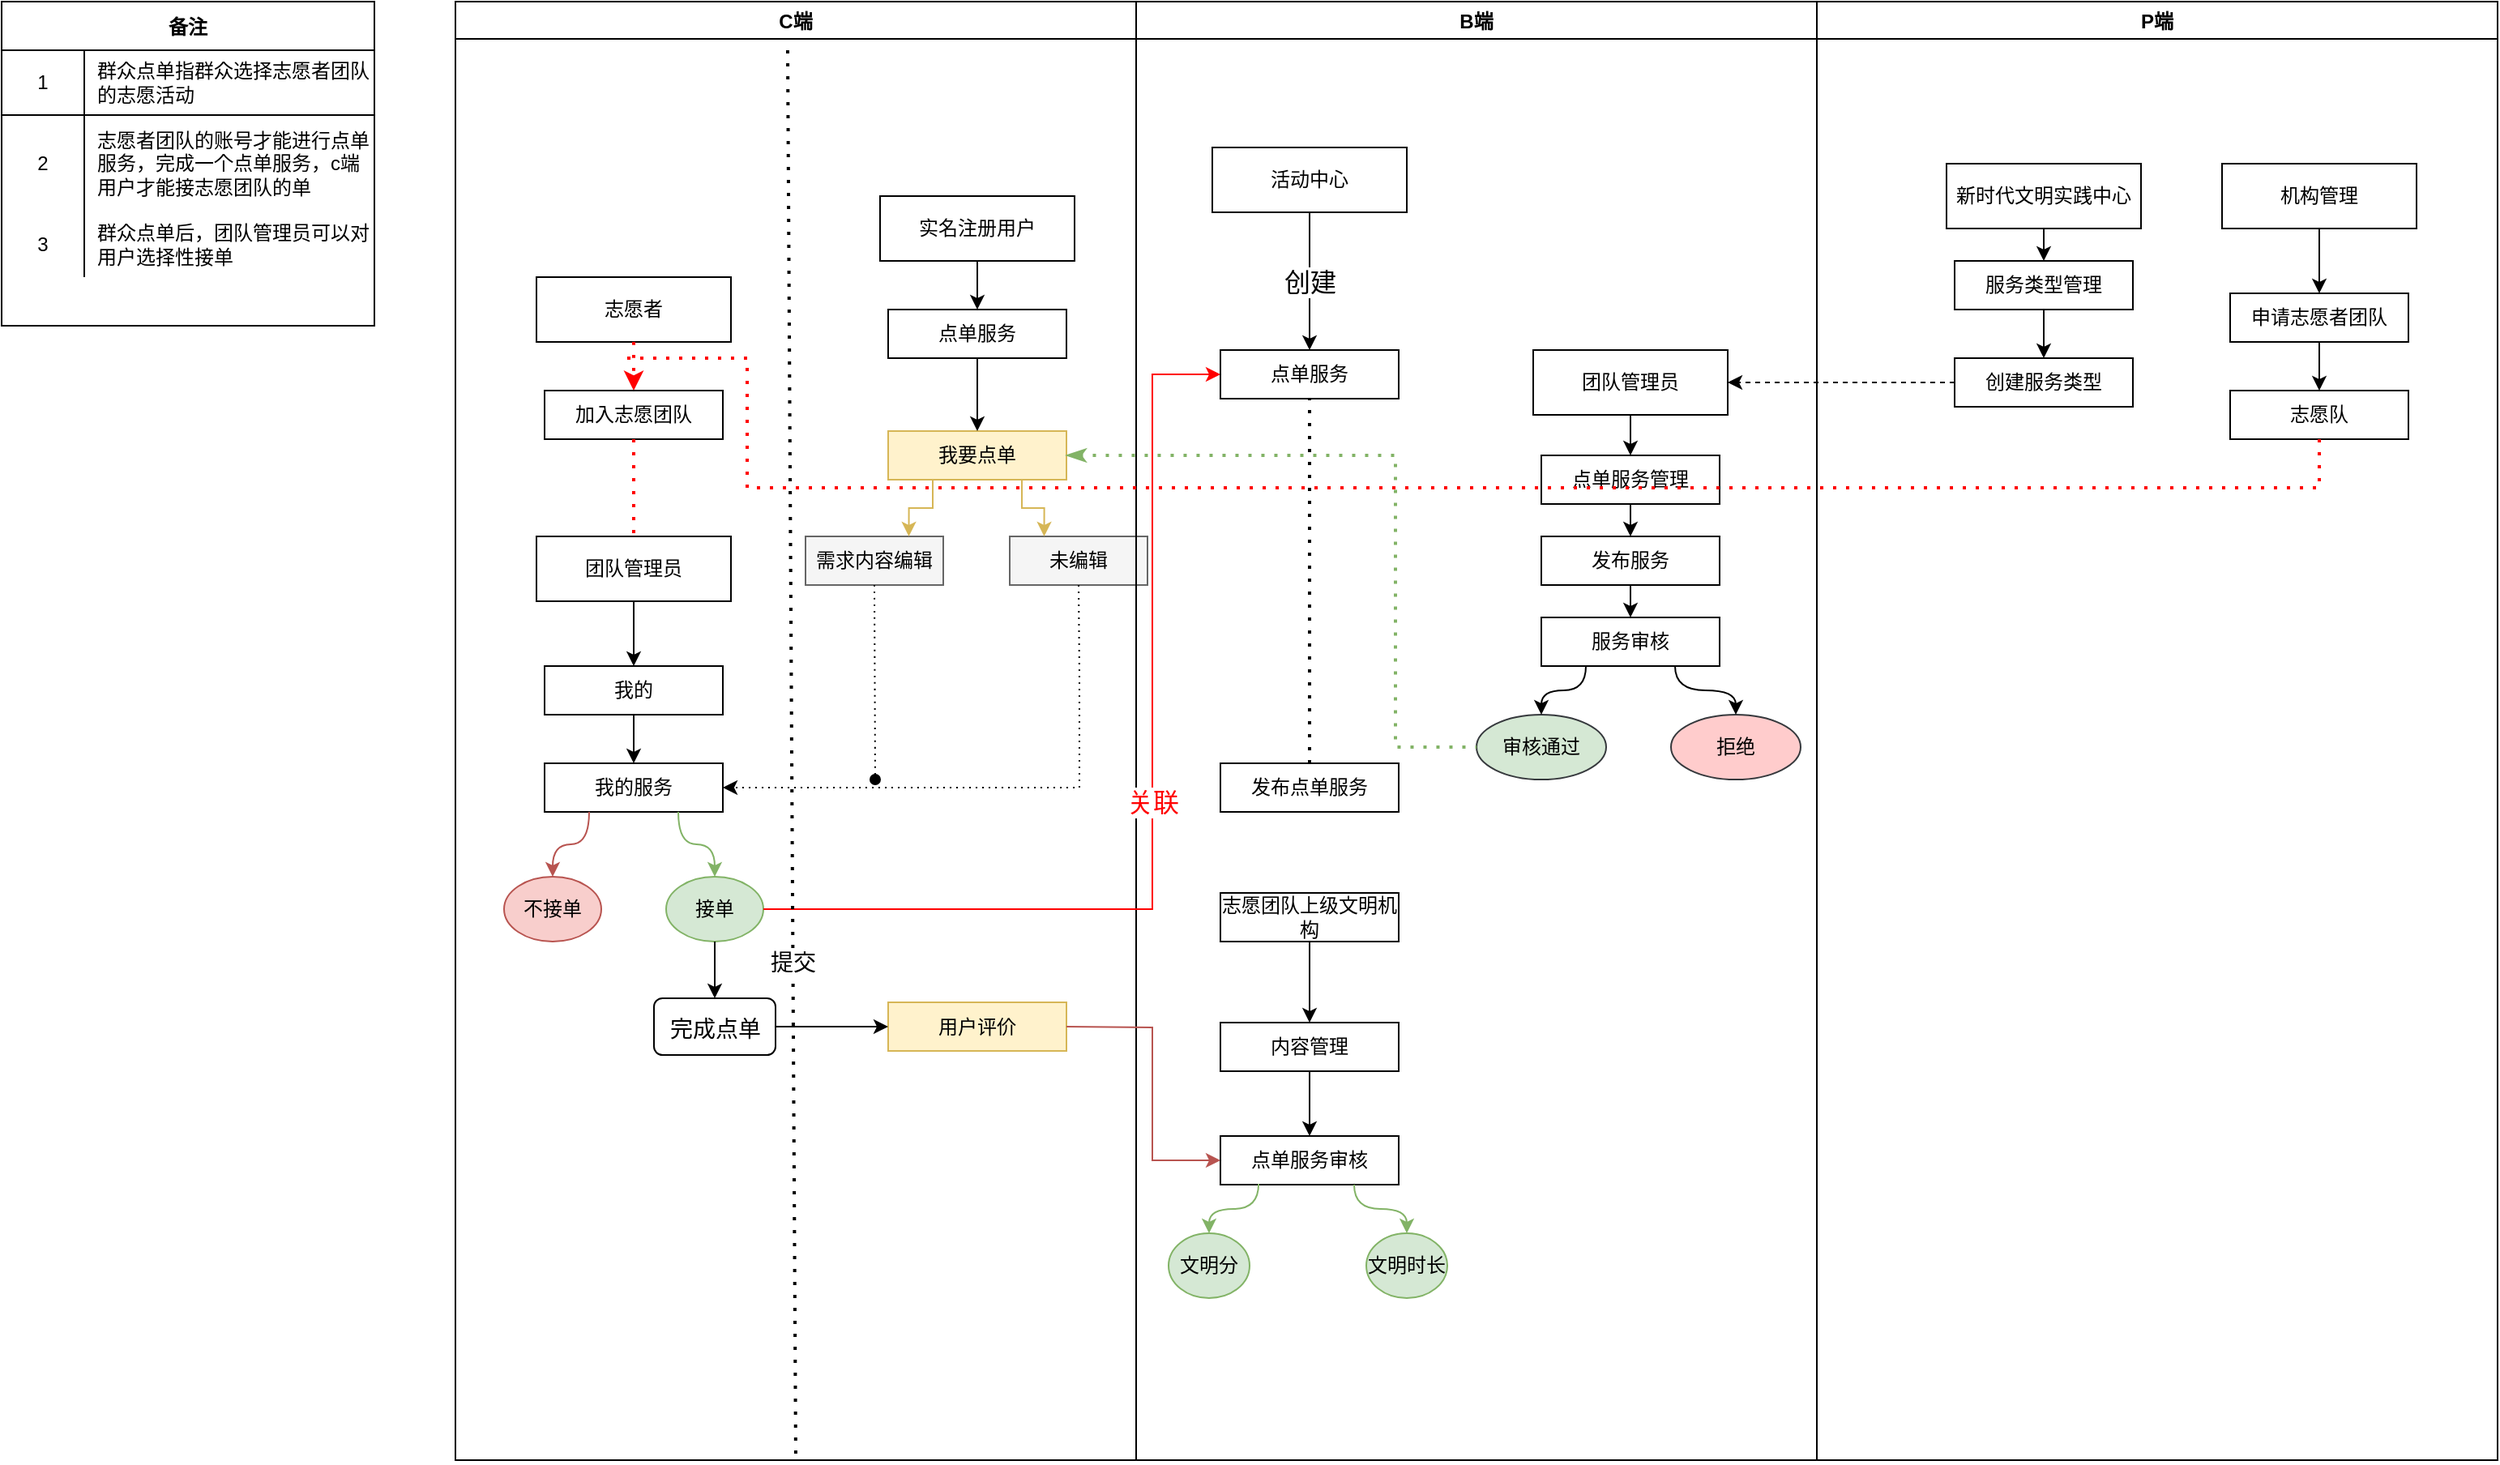 <mxfile version="15.7.3" type="github">
  <diagram id="AXBYRpy8WyjKm1C0F52a" name="第 1 页">
    <mxGraphModel dx="1185" dy="634" grid="1" gridSize="10" guides="1" tooltips="1" connect="1" arrows="1" fold="1" page="1" pageScale="1" pageWidth="827" pageHeight="1169" math="0" shadow="0">
      <root>
        <mxCell id="0" />
        <mxCell id="1" parent="0" />
        <mxCell id="PWN6N76G5UAPGbaR_pDu-1" value="备注" style="shape=table;startSize=30;container=1;collapsible=0;childLayout=tableLayout;fixedRows=1;rowLines=0;fontStyle=1;align=center;pointerEvents=1;fillColor=default;strokeColor=default;fontColor=default;" parent="1" vertex="1">
          <mxGeometry x="20" y="40" width="230" height="200" as="geometry" />
        </mxCell>
        <mxCell id="PWN6N76G5UAPGbaR_pDu-2" value="" style="shape=partialRectangle;html=1;whiteSpace=wrap;collapsible=0;dropTarget=0;pointerEvents=1;fillColor=none;top=0;left=0;bottom=1;right=0;points=[[0,0.5],[1,0.5]];portConstraint=eastwest;" parent="PWN6N76G5UAPGbaR_pDu-1" vertex="1">
          <mxGeometry y="30" width="230" height="40" as="geometry" />
        </mxCell>
        <mxCell id="PWN6N76G5UAPGbaR_pDu-3" value="1" style="shape=partialRectangle;html=1;whiteSpace=wrap;connectable=0;fillColor=none;top=0;left=0;bottom=0;right=0;overflow=hidden;pointerEvents=1;" parent="PWN6N76G5UAPGbaR_pDu-2" vertex="1">
          <mxGeometry width="51" height="40" as="geometry">
            <mxRectangle width="51" height="40" as="alternateBounds" />
          </mxGeometry>
        </mxCell>
        <mxCell id="PWN6N76G5UAPGbaR_pDu-4" value="&lt;span&gt;群众点单指群众选择志愿者团队的志愿活动&lt;/span&gt;" style="shape=partialRectangle;html=1;whiteSpace=wrap;connectable=0;fillColor=none;top=0;left=0;bottom=0;right=0;align=left;spacingLeft=6;overflow=hidden;pointerEvents=1;strokeColor=default;fontColor=default;" parent="PWN6N76G5UAPGbaR_pDu-2" vertex="1">
          <mxGeometry x="51" width="179" height="40" as="geometry">
            <mxRectangle width="179" height="40" as="alternateBounds" />
          </mxGeometry>
        </mxCell>
        <mxCell id="PWN6N76G5UAPGbaR_pDu-5" value="" style="shape=partialRectangle;html=1;whiteSpace=wrap;collapsible=0;dropTarget=0;pointerEvents=1;fillColor=none;top=0;left=0;bottom=0;right=0;points=[[0,0.5],[1,0.5]];portConstraint=eastwest;" parent="PWN6N76G5UAPGbaR_pDu-1" vertex="1">
          <mxGeometry y="70" width="230" height="60" as="geometry" />
        </mxCell>
        <mxCell id="PWN6N76G5UAPGbaR_pDu-6" value="2" style="shape=partialRectangle;html=1;whiteSpace=wrap;connectable=0;fillColor=none;top=0;left=0;bottom=0;right=0;overflow=hidden;pointerEvents=1;" parent="PWN6N76G5UAPGbaR_pDu-5" vertex="1">
          <mxGeometry width="51" height="60" as="geometry">
            <mxRectangle width="51" height="60" as="alternateBounds" />
          </mxGeometry>
        </mxCell>
        <mxCell id="PWN6N76G5UAPGbaR_pDu-7" value="&lt;span&gt;志愿者团队的账号才能进行点单服务，完成一个点单服务，c端用户才能接志愿团队的单&lt;/span&gt;" style="shape=partialRectangle;html=1;whiteSpace=wrap;connectable=0;fillColor=none;top=0;left=0;bottom=0;right=0;align=left;spacingLeft=6;overflow=hidden;pointerEvents=1;strokeColor=default;fontColor=default;" parent="PWN6N76G5UAPGbaR_pDu-5" vertex="1">
          <mxGeometry x="51" width="179" height="60" as="geometry">
            <mxRectangle width="179" height="60" as="alternateBounds" />
          </mxGeometry>
        </mxCell>
        <mxCell id="PWN6N76G5UAPGbaR_pDu-8" value="" style="shape=partialRectangle;html=1;whiteSpace=wrap;collapsible=0;dropTarget=0;pointerEvents=1;fillColor=none;top=0;left=0;bottom=0;right=0;points=[[0,0.5],[1,0.5]];portConstraint=eastwest;" parent="PWN6N76G5UAPGbaR_pDu-1" vertex="1">
          <mxGeometry y="130" width="230" height="40" as="geometry" />
        </mxCell>
        <mxCell id="PWN6N76G5UAPGbaR_pDu-9" value="3" style="shape=partialRectangle;html=1;whiteSpace=wrap;connectable=0;fillColor=none;top=0;left=0;bottom=0;right=0;overflow=hidden;pointerEvents=1;" parent="PWN6N76G5UAPGbaR_pDu-8" vertex="1">
          <mxGeometry width="51" height="40" as="geometry">
            <mxRectangle width="51" height="40" as="alternateBounds" />
          </mxGeometry>
        </mxCell>
        <mxCell id="PWN6N76G5UAPGbaR_pDu-10" value="群众点单后，团队管理员可以对用户选择性接单" style="shape=partialRectangle;html=1;whiteSpace=wrap;connectable=0;fillColor=none;top=0;left=0;bottom=0;right=0;align=left;spacingLeft=6;overflow=hidden;pointerEvents=1;strokeColor=default;fontColor=default;" parent="PWN6N76G5UAPGbaR_pDu-8" vertex="1">
          <mxGeometry x="51" width="179" height="40" as="geometry">
            <mxRectangle width="179" height="40" as="alternateBounds" />
          </mxGeometry>
        </mxCell>
        <mxCell id="PWN6N76G5UAPGbaR_pDu-15" value="C端" style="swimlane;fontColor=default;strokeColor=default;fillColor=default;" parent="1" vertex="1">
          <mxGeometry x="300" y="40" width="420" height="900" as="geometry" />
        </mxCell>
        <mxCell id="PWN6N76G5UAPGbaR_pDu-30" value="我要点单" style="rounded=0;whiteSpace=wrap;html=1;strokeColor=#d6b656;fillColor=#fff2cc;fontColor=default;" parent="PWN6N76G5UAPGbaR_pDu-15" vertex="1">
          <mxGeometry x="267" y="265" width="110" height="30" as="geometry" />
        </mxCell>
        <mxCell id="PWN6N76G5UAPGbaR_pDu-31" value="实名注册用户" style="rounded=0;whiteSpace=wrap;html=1;fontColor=default;strokeColor=default;fillColor=default;" parent="PWN6N76G5UAPGbaR_pDu-15" vertex="1">
          <mxGeometry x="262" y="120" width="120" height="40" as="geometry" />
        </mxCell>
        <mxCell id="PWN6N76G5UAPGbaR_pDu-47" value="点单服务" style="rounded=0;whiteSpace=wrap;html=1;fontColor=default;strokeColor=default;fillColor=default;" parent="PWN6N76G5UAPGbaR_pDu-15" vertex="1">
          <mxGeometry x="267" y="190" width="110" height="30" as="geometry" />
        </mxCell>
        <mxCell id="PWN6N76G5UAPGbaR_pDu-48" value="" style="endArrow=classic;html=1;rounded=0;labelBackgroundColor=default;fontColor=default;strokeColor=default;fillColor=default;curved=1;exitX=0.5;exitY=1;exitDx=0;exitDy=0;entryX=0.5;entryY=0;entryDx=0;entryDy=0;" parent="PWN6N76G5UAPGbaR_pDu-15" source="PWN6N76G5UAPGbaR_pDu-31" target="PWN6N76G5UAPGbaR_pDu-47" edge="1">
          <mxGeometry width="50" height="50" relative="1" as="geometry">
            <mxPoint x="552" y="340" as="sourcePoint" />
            <mxPoint x="602" y="290" as="targetPoint" />
          </mxGeometry>
        </mxCell>
        <mxCell id="PWN6N76G5UAPGbaR_pDu-50" value="需求内容编辑" style="rounded=0;whiteSpace=wrap;html=1;fontColor=default;strokeColor=#666666;fillColor=#f5f5f5;" parent="PWN6N76G5UAPGbaR_pDu-15" vertex="1">
          <mxGeometry x="216" y="330" width="85" height="30" as="geometry" />
        </mxCell>
        <mxCell id="PWN6N76G5UAPGbaR_pDu-51" value="" style="endArrow=classic;html=1;rounded=0;labelBackgroundColor=default;fontColor=default;strokeColor=default;fillColor=default;curved=1;exitX=0.5;exitY=1;exitDx=0;exitDy=0;entryX=0.5;entryY=0;entryDx=0;entryDy=0;" parent="PWN6N76G5UAPGbaR_pDu-15" source="PWN6N76G5UAPGbaR_pDu-47" target="PWN6N76G5UAPGbaR_pDu-30" edge="1">
          <mxGeometry width="50" height="50" relative="1" as="geometry">
            <mxPoint x="552" y="340" as="sourcePoint" />
            <mxPoint x="602" y="290" as="targetPoint" />
          </mxGeometry>
        </mxCell>
        <mxCell id="PWN6N76G5UAPGbaR_pDu-52" value="未编辑" style="rounded=0;whiteSpace=wrap;html=1;fontColor=default;strokeColor=#666666;fillColor=#f5f5f5;" parent="PWN6N76G5UAPGbaR_pDu-15" vertex="1">
          <mxGeometry x="342" y="330" width="85" height="30" as="geometry" />
        </mxCell>
        <mxCell id="PWN6N76G5UAPGbaR_pDu-53" value="" style="endArrow=classic;html=1;rounded=0;labelBackgroundColor=default;fontColor=default;strokeColor=#d6b656;fillColor=#fff2cc;exitX=0.25;exitY=1;exitDx=0;exitDy=0;entryX=0.75;entryY=0;entryDx=0;entryDy=0;edgeStyle=orthogonalEdgeStyle;" parent="PWN6N76G5UAPGbaR_pDu-15" source="PWN6N76G5UAPGbaR_pDu-30" target="PWN6N76G5UAPGbaR_pDu-50" edge="1">
          <mxGeometry width="50" height="50" relative="1" as="geometry">
            <mxPoint x="552" y="340" as="sourcePoint" />
            <mxPoint x="602" y="290" as="targetPoint" />
          </mxGeometry>
        </mxCell>
        <mxCell id="PWN6N76G5UAPGbaR_pDu-54" value="" style="endArrow=classic;html=1;rounded=0;labelBackgroundColor=default;fontColor=default;strokeColor=#d6b656;fillColor=#fff2cc;exitX=0.75;exitY=1;exitDx=0;exitDy=0;entryX=0.25;entryY=0;entryDx=0;entryDy=0;edgeStyle=orthogonalEdgeStyle;" parent="PWN6N76G5UAPGbaR_pDu-15" source="PWN6N76G5UAPGbaR_pDu-30" target="PWN6N76G5UAPGbaR_pDu-52" edge="1">
          <mxGeometry width="50" height="50" relative="1" as="geometry">
            <mxPoint x="552" y="340" as="sourcePoint" />
            <mxPoint x="602" y="290" as="targetPoint" />
          </mxGeometry>
        </mxCell>
        <mxCell id="PWN6N76G5UAPGbaR_pDu-69" value="团队管理员" style="rounded=0;whiteSpace=wrap;html=1;fillColor=default;strokeColor=default;fontColor=default;" parent="PWN6N76G5UAPGbaR_pDu-15" vertex="1">
          <mxGeometry x="50" y="330" width="120" height="40" as="geometry" />
        </mxCell>
        <mxCell id="PWN6N76G5UAPGbaR_pDu-70" value="我的服务" style="rounded=0;whiteSpace=wrap;html=1;fontColor=default;strokeColor=default;fillColor=default;" parent="PWN6N76G5UAPGbaR_pDu-15" vertex="1">
          <mxGeometry x="55" y="470" width="110" height="30" as="geometry" />
        </mxCell>
        <mxCell id="PWN6N76G5UAPGbaR_pDu-75" value="" style="endArrow=classic;dashed=1;html=1;dashPattern=1 3;strokeWidth=1;rounded=0;labelBackgroundColor=default;fontSize=14;fontColor=default;fillColor=default;elbow=vertical;exitX=0.5;exitY=1;exitDx=0;exitDy=0;strokeColor=default;startArrow=none;startFill=0;endFill=1;entryX=1;entryY=0.5;entryDx=0;entryDy=0;" parent="PWN6N76G5UAPGbaR_pDu-15" source="PWN6N76G5UAPGbaR_pDu-52" target="PWN6N76G5UAPGbaR_pDu-70" edge="1">
          <mxGeometry width="50" height="50" relative="1" as="geometry">
            <mxPoint x="540" y="340" as="sourcePoint" />
            <mxPoint x="110" y="430" as="targetPoint" />
            <Array as="points">
              <mxPoint x="385" y="415" />
              <mxPoint x="385" y="485" />
            </Array>
          </mxGeometry>
        </mxCell>
        <mxCell id="PWN6N76G5UAPGbaR_pDu-78" value="接单" style="ellipse;whiteSpace=wrap;html=1;strokeColor=#82b366;fillColor=#d5e8d4;fontColor=default;" parent="PWN6N76G5UAPGbaR_pDu-15" vertex="1">
          <mxGeometry x="130" y="540" width="60" height="40" as="geometry" />
        </mxCell>
        <mxCell id="PWN6N76G5UAPGbaR_pDu-79" value="不接单" style="ellipse;whiteSpace=wrap;html=1;strokeColor=#b85450;fillColor=#f8cecc;fontColor=default;" parent="PWN6N76G5UAPGbaR_pDu-15" vertex="1">
          <mxGeometry x="30" y="540" width="60" height="40" as="geometry" />
        </mxCell>
        <mxCell id="PWN6N76G5UAPGbaR_pDu-83" value="" style="endArrow=classic;html=1;rounded=0;labelBackgroundColor=default;fontSize=16;fontColor=default;strokeColor=default;strokeWidth=1;fillColor=default;elbow=vertical;exitX=0.5;exitY=1;exitDx=0;exitDy=0;entryX=0.5;entryY=0;entryDx=0;entryDy=0;" parent="PWN6N76G5UAPGbaR_pDu-15" source="PWN6N76G5UAPGbaR_pDu-69" target="dtT30e8A55jLNwX_KmDu-1" edge="1">
          <mxGeometry width="50" height="50" relative="1" as="geometry">
            <mxPoint x="540" y="410" as="sourcePoint" />
            <mxPoint x="110" y="390" as="targetPoint" />
          </mxGeometry>
        </mxCell>
        <mxCell id="PWN6N76G5UAPGbaR_pDu-84" value="" style="endArrow=classic;html=1;rounded=0;labelBackgroundColor=default;fontSize=16;fontColor=default;strokeColor=#82b366;strokeWidth=1;fillColor=#d5e8d4;elbow=vertical;entryX=0.5;entryY=0;entryDx=0;entryDy=0;edgeStyle=orthogonalEdgeStyle;curved=1;exitX=0.75;exitY=1;exitDx=0;exitDy=0;" parent="PWN6N76G5UAPGbaR_pDu-15" source="PWN6N76G5UAPGbaR_pDu-70" target="PWN6N76G5UAPGbaR_pDu-78" edge="1">
          <mxGeometry width="50" height="50" relative="1" as="geometry">
            <mxPoint x="100" y="525" as="sourcePoint" />
            <mxPoint x="590" y="430" as="targetPoint" />
          </mxGeometry>
        </mxCell>
        <mxCell id="PWN6N76G5UAPGbaR_pDu-85" value="" style="endArrow=classic;html=1;rounded=0;labelBackgroundColor=default;fontSize=16;fontColor=default;strokeColor=#b85450;strokeWidth=1;fillColor=#f8cecc;elbow=vertical;exitX=0.25;exitY=1;exitDx=0;exitDy=0;edgeStyle=orthogonalEdgeStyle;curved=1;" parent="PWN6N76G5UAPGbaR_pDu-15" source="PWN6N76G5UAPGbaR_pDu-70" target="PWN6N76G5UAPGbaR_pDu-79" edge="1">
          <mxGeometry width="50" height="50" relative="1" as="geometry">
            <mxPoint x="540" y="480" as="sourcePoint" />
            <mxPoint x="590" y="430" as="targetPoint" />
          </mxGeometry>
        </mxCell>
        <mxCell id="PWN6N76G5UAPGbaR_pDu-102" value="&lt;font style=&quot;font-size: 14px&quot; color=&quot;#000000&quot;&gt;完成点单&lt;/font&gt;" style="rounded=1;whiteSpace=wrap;html=1;labelBackgroundColor=default;fontSize=16;fontColor=#FF0000;strokeColor=default;fillColor=default;" parent="PWN6N76G5UAPGbaR_pDu-15" vertex="1">
          <mxGeometry x="122.5" y="615" width="75" height="35" as="geometry" />
        </mxCell>
        <mxCell id="PWN6N76G5UAPGbaR_pDu-103" value="" style="endArrow=classic;html=1;rounded=0;labelBackgroundColor=default;fontSize=14;fontColor=#000000;strokeColor=#000000;strokeWidth=1;fillColor=default;elbow=vertical;exitX=0.5;exitY=1;exitDx=0;exitDy=0;entryX=0.5;entryY=0;entryDx=0;entryDy=0;" parent="PWN6N76G5UAPGbaR_pDu-15" source="PWN6N76G5UAPGbaR_pDu-78" target="PWN6N76G5UAPGbaR_pDu-102" edge="1">
          <mxGeometry width="50" height="50" relative="1" as="geometry">
            <mxPoint x="330" y="610" as="sourcePoint" />
            <mxPoint x="380" y="560" as="targetPoint" />
          </mxGeometry>
        </mxCell>
        <mxCell id="PWN6N76G5UAPGbaR_pDu-108" value="用户评价" style="rounded=0;whiteSpace=wrap;html=1;strokeColor=#d6b656;fillColor=#fff2cc;fontColor=default;" parent="PWN6N76G5UAPGbaR_pDu-15" vertex="1">
          <mxGeometry x="267" y="617.5" width="110" height="30" as="geometry" />
        </mxCell>
        <mxCell id="PWN6N76G5UAPGbaR_pDu-109" value="" style="endArrow=classic;html=1;rounded=0;labelBackgroundColor=default;fontSize=14;fontColor=default;strokeColor=default;strokeWidth=1;fillColor=default;elbow=vertical;exitX=1;exitY=0.5;exitDx=0;exitDy=0;entryX=0;entryY=0.5;entryDx=0;entryDy=0;" parent="PWN6N76G5UAPGbaR_pDu-15" source="PWN6N76G5UAPGbaR_pDu-102" target="PWN6N76G5UAPGbaR_pDu-108" edge="1">
          <mxGeometry width="50" height="50" relative="1" as="geometry">
            <mxPoint x="440" y="510" as="sourcePoint" />
            <mxPoint x="490" y="460" as="targetPoint" />
          </mxGeometry>
        </mxCell>
        <mxCell id="PWN6N76G5UAPGbaR_pDu-111" value="志愿者" style="rounded=0;whiteSpace=wrap;html=1;fontColor=default;strokeColor=default;fillColor=default;" parent="PWN6N76G5UAPGbaR_pDu-15" vertex="1">
          <mxGeometry x="50" y="170" width="120" height="40" as="geometry" />
        </mxCell>
        <mxCell id="PWN6N76G5UAPGbaR_pDu-112" value="加入志愿团队" style="rounded=0;whiteSpace=wrap;html=1;fontColor=default;strokeColor=default;fillColor=default;" parent="PWN6N76G5UAPGbaR_pDu-15" vertex="1">
          <mxGeometry x="55" y="240" width="110" height="30" as="geometry" />
        </mxCell>
        <mxCell id="PWN6N76G5UAPGbaR_pDu-117" value="" style="endArrow=none;dashed=1;html=1;dashPattern=1 3;strokeWidth=2;rounded=0;labelBackgroundColor=default;fontSize=14;fontColor=default;fillColor=default;elbow=vertical;strokeColor=#FF0000;exitX=0.5;exitY=1;exitDx=0;exitDy=0;" parent="PWN6N76G5UAPGbaR_pDu-15" source="PWN6N76G5UAPGbaR_pDu-112" target="PWN6N76G5UAPGbaR_pDu-69" edge="1">
          <mxGeometry width="50" height="50" relative="1" as="geometry">
            <mxPoint x="110" y="300" as="sourcePoint" />
            <mxPoint x="180" y="290" as="targetPoint" />
          </mxGeometry>
        </mxCell>
        <mxCell id="3gxJq8yPG5kvhwYnfK5U-10" value="" style="endArrow=classic;dashed=1;html=1;dashPattern=1 3;strokeWidth=2;rounded=0;labelBackgroundColor=default;fontColor=default;fillColor=default;curved=1;exitX=0.5;exitY=1;exitDx=0;exitDy=0;strokeColor=#FF0000;entryX=0.5;entryY=0;entryDx=0;entryDy=0;endFill=1;" parent="PWN6N76G5UAPGbaR_pDu-15" source="PWN6N76G5UAPGbaR_pDu-111" target="PWN6N76G5UAPGbaR_pDu-112" edge="1">
          <mxGeometry width="50" height="50" relative="1" as="geometry">
            <mxPoint x="670" y="380" as="sourcePoint" />
            <mxPoint x="720" y="330" as="targetPoint" />
          </mxGeometry>
        </mxCell>
        <mxCell id="dtT30e8A55jLNwX_KmDu-1" value="我的" style="rounded=0;whiteSpace=wrap;html=1;fontColor=default;strokeColor=default;fillColor=default;" vertex="1" parent="PWN6N76G5UAPGbaR_pDu-15">
          <mxGeometry x="55" y="410" width="110" height="30" as="geometry" />
        </mxCell>
        <mxCell id="dtT30e8A55jLNwX_KmDu-2" value="" style="endArrow=classic;html=1;rounded=0;exitX=0.5;exitY=1;exitDx=0;exitDy=0;" edge="1" parent="PWN6N76G5UAPGbaR_pDu-15" source="dtT30e8A55jLNwX_KmDu-1" target="PWN6N76G5UAPGbaR_pDu-70">
          <mxGeometry width="50" height="50" relative="1" as="geometry">
            <mxPoint x="140" y="450" as="sourcePoint" />
            <mxPoint x="190" y="400" as="targetPoint" />
          </mxGeometry>
        </mxCell>
        <mxCell id="PWN6N76G5UAPGbaR_pDu-16" value="B端" style="swimlane;fontColor=default;strokeColor=default;fillColor=default;" parent="1" vertex="1">
          <mxGeometry x="720" y="40" width="420" height="900" as="geometry" />
        </mxCell>
        <mxCell id="PWN6N76G5UAPGbaR_pDu-26" value="点单服务管理" style="rounded=0;whiteSpace=wrap;html=1;fontColor=default;strokeColor=default;fillColor=default;" parent="PWN6N76G5UAPGbaR_pDu-16" vertex="1">
          <mxGeometry x="250" y="280" width="110" height="30" as="geometry" />
        </mxCell>
        <mxCell id="PWN6N76G5UAPGbaR_pDu-28" value="" style="endArrow=classic;html=1;rounded=0;labelBackgroundColor=default;fontColor=default;strokeColor=default;exitX=0.5;exitY=1;exitDx=0;exitDy=0;fillColor=default;entryX=0.5;entryY=0;entryDx=0;entryDy=0;" parent="PWN6N76G5UAPGbaR_pDu-16" source="PWN6N76G5UAPGbaR_pDu-40" target="PWN6N76G5UAPGbaR_pDu-26" edge="1">
          <mxGeometry width="50" height="50" relative="1" as="geometry">
            <mxPoint x="305" y="260" as="sourcePoint" />
            <mxPoint x="160" y="410" as="targetPoint" />
          </mxGeometry>
        </mxCell>
        <mxCell id="PWN6N76G5UAPGbaR_pDu-34" value="发布服务" style="rounded=0;whiteSpace=wrap;html=1;fontColor=default;strokeColor=default;fillColor=default;" parent="PWN6N76G5UAPGbaR_pDu-16" vertex="1">
          <mxGeometry x="250" y="330" width="110" height="30" as="geometry" />
        </mxCell>
        <mxCell id="PWN6N76G5UAPGbaR_pDu-35" value="" style="endArrow=classic;html=1;rounded=0;labelBackgroundColor=default;fontColor=default;strokeColor=default;fillColor=default;exitX=0.5;exitY=1;exitDx=0;exitDy=0;entryX=0.5;entryY=0;entryDx=0;entryDy=0;" parent="PWN6N76G5UAPGbaR_pDu-16" source="PWN6N76G5UAPGbaR_pDu-26" target="PWN6N76G5UAPGbaR_pDu-34" edge="1">
          <mxGeometry width="50" height="50" relative="1" as="geometry">
            <mxPoint x="110" y="460" as="sourcePoint" />
            <mxPoint x="160" y="410" as="targetPoint" />
          </mxGeometry>
        </mxCell>
        <mxCell id="PWN6N76G5UAPGbaR_pDu-37" value="服务审核" style="rounded=0;whiteSpace=wrap;html=1;fontColor=default;strokeColor=default;fillColor=default;" parent="PWN6N76G5UAPGbaR_pDu-16" vertex="1">
          <mxGeometry x="250" y="380" width="110" height="30" as="geometry" />
        </mxCell>
        <mxCell id="PWN6N76G5UAPGbaR_pDu-39" value="" style="endArrow=classic;html=1;rounded=0;labelBackgroundColor=default;fontColor=default;strokeColor=default;fillColor=default;exitX=0.5;exitY=1;exitDx=0;exitDy=0;entryX=0.5;entryY=0;entryDx=0;entryDy=0;" parent="PWN6N76G5UAPGbaR_pDu-16" source="PWN6N76G5UAPGbaR_pDu-34" target="PWN6N76G5UAPGbaR_pDu-37" edge="1">
          <mxGeometry width="50" height="50" relative="1" as="geometry">
            <mxPoint x="110" y="460" as="sourcePoint" />
            <mxPoint x="160" y="410" as="targetPoint" />
          </mxGeometry>
        </mxCell>
        <mxCell id="PWN6N76G5UAPGbaR_pDu-40" value="团队管理员" style="rounded=0;whiteSpace=wrap;html=1;fontColor=default;strokeColor=default;fillColor=default;" parent="PWN6N76G5UAPGbaR_pDu-16" vertex="1">
          <mxGeometry x="245" y="215" width="120" height="40" as="geometry" />
        </mxCell>
        <mxCell id="PWN6N76G5UAPGbaR_pDu-41" value="审核通过" style="ellipse;whiteSpace=wrap;html=1;strokeColor=#36393d;fillColor=#D5E8D4;fontColor=default;" parent="PWN6N76G5UAPGbaR_pDu-16" vertex="1">
          <mxGeometry x="210" y="440" width="80" height="40" as="geometry" />
        </mxCell>
        <mxCell id="PWN6N76G5UAPGbaR_pDu-42" value="拒绝" style="ellipse;whiteSpace=wrap;html=1;strokeColor=#36393d;fillColor=#ffcccc;fontColor=default;" parent="PWN6N76G5UAPGbaR_pDu-16" vertex="1">
          <mxGeometry x="330" y="440" width="80" height="40" as="geometry" />
        </mxCell>
        <mxCell id="PWN6N76G5UAPGbaR_pDu-45" value="" style="endArrow=classic;html=1;rounded=0;labelBackgroundColor=default;fontColor=default;strokeColor=default;fillColor=default;exitX=0.25;exitY=1;exitDx=0;exitDy=0;entryX=0.5;entryY=0;entryDx=0;entryDy=0;edgeStyle=orthogonalEdgeStyle;curved=1;" parent="PWN6N76G5UAPGbaR_pDu-16" source="PWN6N76G5UAPGbaR_pDu-37" target="PWN6N76G5UAPGbaR_pDu-41" edge="1">
          <mxGeometry width="50" height="50" relative="1" as="geometry">
            <mxPoint x="110" y="520" as="sourcePoint" />
            <mxPoint x="160" y="470" as="targetPoint" />
          </mxGeometry>
        </mxCell>
        <mxCell id="PWN6N76G5UAPGbaR_pDu-88" value="活动中心" style="rounded=0;whiteSpace=wrap;html=1;fontColor=default;strokeColor=default;fillColor=default;" parent="PWN6N76G5UAPGbaR_pDu-16" vertex="1">
          <mxGeometry x="47" y="90" width="120" height="40" as="geometry" />
        </mxCell>
        <mxCell id="PWN6N76G5UAPGbaR_pDu-91" value="点单服务" style="rounded=0;whiteSpace=wrap;html=1;fontColor=default;strokeColor=default;fillColor=default;" parent="PWN6N76G5UAPGbaR_pDu-16" vertex="1">
          <mxGeometry x="52" y="215" width="110" height="30" as="geometry" />
        </mxCell>
        <mxCell id="PWN6N76G5UAPGbaR_pDu-92" value="创建" style="endArrow=classic;html=1;rounded=0;labelBackgroundColor=default;fontSize=16;fontColor=default;strokeColor=default;strokeWidth=1;fillColor=default;elbow=vertical;exitX=0.5;exitY=1;exitDx=0;exitDy=0;entryX=0.5;entryY=0;entryDx=0;entryDy=0;" parent="PWN6N76G5UAPGbaR_pDu-16" source="PWN6N76G5UAPGbaR_pDu-88" target="PWN6N76G5UAPGbaR_pDu-91" edge="1">
          <mxGeometry width="50" height="50" relative="1" as="geometry">
            <mxPoint x="107" y="190" as="sourcePoint" />
            <mxPoint x="37" y="290" as="targetPoint" />
          </mxGeometry>
        </mxCell>
        <mxCell id="PWN6N76G5UAPGbaR_pDu-99" value="发布点单服务" style="rounded=0;whiteSpace=wrap;html=1;fontColor=default;strokeColor=default;fillColor=default;" parent="PWN6N76G5UAPGbaR_pDu-16" vertex="1">
          <mxGeometry x="52" y="470" width="110" height="30" as="geometry" />
        </mxCell>
        <mxCell id="r5wsTK8sbSKM2fbS1O6O-1" value="" style="endArrow=classic;html=1;rounded=0;exitX=0.75;exitY=1;exitDx=0;exitDy=0;entryX=0.5;entryY=0;entryDx=0;entryDy=0;edgeStyle=orthogonalEdgeStyle;curved=1;" parent="PWN6N76G5UAPGbaR_pDu-16" source="PWN6N76G5UAPGbaR_pDu-37" target="PWN6N76G5UAPGbaR_pDu-42" edge="1">
          <mxGeometry width="50" height="50" relative="1" as="geometry">
            <mxPoint x="240" y="380" as="sourcePoint" />
            <mxPoint x="290" y="330" as="targetPoint" />
          </mxGeometry>
        </mxCell>
        <mxCell id="XWiWfpc3Bte0ie_jNmB1-3" value="志愿团队上级文明机构" style="rounded=0;whiteSpace=wrap;html=1;fontColor=default;strokeColor=default;fillColor=default;" parent="PWN6N76G5UAPGbaR_pDu-16" vertex="1">
          <mxGeometry x="52" y="550" width="110" height="30" as="geometry" />
        </mxCell>
        <mxCell id="XWiWfpc3Bte0ie_jNmB1-4" value="&lt;span style=&quot;font-weight: normal&quot;&gt;内容管理&lt;/span&gt;" style="rounded=0;whiteSpace=wrap;html=1;fontColor=default;strokeColor=default;fillColor=default;fontStyle=1" parent="PWN6N76G5UAPGbaR_pDu-16" vertex="1">
          <mxGeometry x="52" y="630" width="110" height="30" as="geometry" />
        </mxCell>
        <mxCell id="XWiWfpc3Bte0ie_jNmB1-5" value="&lt;span style=&quot;font-weight: 400&quot;&gt;点单服务审核&lt;/span&gt;" style="rounded=0;whiteSpace=wrap;html=1;fontColor=default;strokeColor=default;fillColor=default;fontStyle=1" parent="PWN6N76G5UAPGbaR_pDu-16" vertex="1">
          <mxGeometry x="52" y="700" width="110" height="30" as="geometry" />
        </mxCell>
        <mxCell id="XWiWfpc3Bte0ie_jNmB1-6" value="" style="endArrow=classic;html=1;rounded=0;exitX=0.5;exitY=1;exitDx=0;exitDy=0;" parent="PWN6N76G5UAPGbaR_pDu-16" source="XWiWfpc3Bte0ie_jNmB1-3" target="XWiWfpc3Bte0ie_jNmB1-4" edge="1">
          <mxGeometry width="50" height="50" relative="1" as="geometry">
            <mxPoint x="90" y="570" as="sourcePoint" />
            <mxPoint x="140" y="520" as="targetPoint" />
          </mxGeometry>
        </mxCell>
        <mxCell id="XWiWfpc3Bte0ie_jNmB1-7" value="" style="endArrow=classic;html=1;rounded=0;exitX=0.5;exitY=1;exitDx=0;exitDy=0;entryX=0.5;entryY=0;entryDx=0;entryDy=0;" parent="PWN6N76G5UAPGbaR_pDu-16" source="XWiWfpc3Bte0ie_jNmB1-4" target="XWiWfpc3Bte0ie_jNmB1-5" edge="1">
          <mxGeometry width="50" height="50" relative="1" as="geometry">
            <mxPoint x="90" y="570" as="sourcePoint" />
            <mxPoint x="140" y="520" as="targetPoint" />
          </mxGeometry>
        </mxCell>
        <mxCell id="XWiWfpc3Bte0ie_jNmB1-10" value="文明分" style="ellipse;whiteSpace=wrap;html=1;fillColor=#d5e8d4;strokeColor=#82b366;" parent="PWN6N76G5UAPGbaR_pDu-16" vertex="1">
          <mxGeometry x="20" y="760" width="50" height="40" as="geometry" />
        </mxCell>
        <mxCell id="XWiWfpc3Bte0ie_jNmB1-11" value="文明时长" style="ellipse;whiteSpace=wrap;html=1;fillColor=#d5e8d4;strokeColor=#82b366;" parent="PWN6N76G5UAPGbaR_pDu-16" vertex="1">
          <mxGeometry x="142" y="760" width="50" height="40" as="geometry" />
        </mxCell>
        <mxCell id="XWiWfpc3Bte0ie_jNmB1-12" value="" style="endArrow=classic;html=1;rounded=0;exitX=0.214;exitY=0.983;exitDx=0;exitDy=0;exitPerimeter=0;entryX=0.5;entryY=0;entryDx=0;entryDy=0;edgeStyle=orthogonalEdgeStyle;curved=1;fillColor=#d5e8d4;strokeColor=#82b366;" parent="PWN6N76G5UAPGbaR_pDu-16" source="XWiWfpc3Bte0ie_jNmB1-5" target="XWiWfpc3Bte0ie_jNmB1-10" edge="1">
          <mxGeometry width="50" height="50" relative="1" as="geometry">
            <mxPoint x="140" y="740" as="sourcePoint" />
            <mxPoint x="190" y="690" as="targetPoint" />
          </mxGeometry>
        </mxCell>
        <mxCell id="XWiWfpc3Bte0ie_jNmB1-13" value="" style="endArrow=classic;html=1;rounded=0;exitX=0.75;exitY=1;exitDx=0;exitDy=0;entryX=0.5;entryY=0;entryDx=0;entryDy=0;edgeStyle=orthogonalEdgeStyle;curved=1;fillColor=#d5e8d4;strokeColor=#82b366;" parent="PWN6N76G5UAPGbaR_pDu-16" source="XWiWfpc3Bte0ie_jNmB1-5" target="XWiWfpc3Bte0ie_jNmB1-11" edge="1">
          <mxGeometry width="50" height="50" relative="1" as="geometry">
            <mxPoint x="140" y="740" as="sourcePoint" />
            <mxPoint x="190" y="690" as="targetPoint" />
          </mxGeometry>
        </mxCell>
        <mxCell id="PWN6N76G5UAPGbaR_pDu-17" value="P端" style="swimlane;fontColor=default;strokeColor=default;fillColor=default;startSize=23;" parent="1" vertex="1">
          <mxGeometry x="1140" y="40" width="420" height="900" as="geometry" />
        </mxCell>
        <mxCell id="PWN6N76G5UAPGbaR_pDu-18" value="新时代文明实践中心" style="rounded=0;whiteSpace=wrap;html=1;fontColor=default;strokeColor=default;fillColor=default;" parent="PWN6N76G5UAPGbaR_pDu-17" vertex="1">
          <mxGeometry x="80" y="100" width="120" height="40" as="geometry" />
        </mxCell>
        <mxCell id="PWN6N76G5UAPGbaR_pDu-20" value="服务类型管理" style="rounded=0;whiteSpace=wrap;html=1;fontColor=default;strokeColor=default;fillColor=default;" parent="PWN6N76G5UAPGbaR_pDu-17" vertex="1">
          <mxGeometry x="85" y="160" width="110" height="30" as="geometry" />
        </mxCell>
        <mxCell id="PWN6N76G5UAPGbaR_pDu-21" value="创建服务类型" style="rounded=0;whiteSpace=wrap;html=1;fontColor=default;strokeColor=default;fillColor=default;" parent="PWN6N76G5UAPGbaR_pDu-17" vertex="1">
          <mxGeometry x="85" y="220" width="110" height="30" as="geometry" />
        </mxCell>
        <mxCell id="PWN6N76G5UAPGbaR_pDu-23" value="" style="endArrow=classic;html=1;rounded=0;labelBackgroundColor=default;fontColor=default;strokeColor=default;exitX=0.5;exitY=1;exitDx=0;exitDy=0;entryX=0.5;entryY=0;entryDx=0;entryDy=0;fillColor=default;" parent="PWN6N76G5UAPGbaR_pDu-17" source="PWN6N76G5UAPGbaR_pDu-18" target="PWN6N76G5UAPGbaR_pDu-20" edge="1">
          <mxGeometry width="50" height="50" relative="1" as="geometry">
            <mxPoint x="-380" y="340" as="sourcePoint" />
            <mxPoint x="-330" y="290" as="targetPoint" />
          </mxGeometry>
        </mxCell>
        <mxCell id="PWN6N76G5UAPGbaR_pDu-24" value="" style="endArrow=classic;html=1;rounded=0;labelBackgroundColor=default;fontColor=default;strokeColor=default;exitX=0.5;exitY=1;exitDx=0;exitDy=0;entryX=0.5;entryY=0;entryDx=0;entryDy=0;fillColor=default;" parent="PWN6N76G5UAPGbaR_pDu-17" source="PWN6N76G5UAPGbaR_pDu-20" target="PWN6N76G5UAPGbaR_pDu-21" edge="1">
          <mxGeometry width="50" height="50" relative="1" as="geometry">
            <mxPoint x="-380" y="340" as="sourcePoint" />
            <mxPoint x="-330" y="290" as="targetPoint" />
          </mxGeometry>
        </mxCell>
        <mxCell id="PWN6N76G5UAPGbaR_pDu-118" value="机构管理" style="rounded=0;whiteSpace=wrap;html=1;fontColor=default;strokeColor=default;fillColor=default;" parent="PWN6N76G5UAPGbaR_pDu-17" vertex="1">
          <mxGeometry x="250" y="100" width="120" height="40" as="geometry" />
        </mxCell>
        <mxCell id="PWN6N76G5UAPGbaR_pDu-119" value="申请志愿者团队" style="rounded=0;whiteSpace=wrap;html=1;fontColor=default;strokeColor=default;fillColor=default;" parent="PWN6N76G5UAPGbaR_pDu-17" vertex="1">
          <mxGeometry x="255" y="180" width="110" height="30" as="geometry" />
        </mxCell>
        <mxCell id="PWN6N76G5UAPGbaR_pDu-120" value="" style="endArrow=classic;html=1;rounded=0;labelBackgroundColor=default;fontSize=14;fontColor=default;strokeColor=default;strokeWidth=1;fillColor=default;elbow=vertical;exitX=0.5;exitY=1;exitDx=0;exitDy=0;entryX=0.5;entryY=0;entryDx=0;entryDy=0;" parent="PWN6N76G5UAPGbaR_pDu-17" source="PWN6N76G5UAPGbaR_pDu-118" target="PWN6N76G5UAPGbaR_pDu-119" edge="1">
          <mxGeometry width="50" height="50" relative="1" as="geometry">
            <mxPoint x="170" y="360" as="sourcePoint" />
            <mxPoint x="220" y="310" as="targetPoint" />
          </mxGeometry>
        </mxCell>
        <mxCell id="XWiWfpc3Bte0ie_jNmB1-1" value="志愿队" style="rounded=0;whiteSpace=wrap;html=1;fontColor=default;strokeColor=default;fillColor=default;" parent="PWN6N76G5UAPGbaR_pDu-17" vertex="1">
          <mxGeometry x="255" y="240" width="110" height="30" as="geometry" />
        </mxCell>
        <mxCell id="3gxJq8yPG5kvhwYnfK5U-1" value="" style="endArrow=classic;html=1;rounded=0;exitX=0.5;exitY=1;exitDx=0;exitDy=0;strokeColor=default;labelBackgroundColor=default;fontColor=default;entryX=0.5;entryY=0;entryDx=0;entryDy=0;" parent="PWN6N76G5UAPGbaR_pDu-17" source="PWN6N76G5UAPGbaR_pDu-119" target="XWiWfpc3Bte0ie_jNmB1-1" edge="1">
          <mxGeometry width="50" height="50" relative="1" as="geometry">
            <mxPoint x="-180" y="380" as="sourcePoint" />
            <mxPoint x="310" y="220" as="targetPoint" />
          </mxGeometry>
        </mxCell>
        <mxCell id="PWN6N76G5UAPGbaR_pDu-60" value="" style="endArrow=classic;html=1;rounded=0;labelBackgroundColor=default;fontSize=14;fontColor=default;strokeColor=default;fillColor=default;elbow=vertical;exitX=0;exitY=0.5;exitDx=0;exitDy=0;entryX=1;entryY=0.5;entryDx=0;entryDy=0;dashed=1;" parent="1" source="PWN6N76G5UAPGbaR_pDu-21" target="PWN6N76G5UAPGbaR_pDu-40" edge="1">
          <mxGeometry width="50" height="50" relative="1" as="geometry">
            <mxPoint x="830" y="430" as="sourcePoint" />
            <mxPoint x="880" y="380" as="targetPoint" />
          </mxGeometry>
        </mxCell>
        <mxCell id="PWN6N76G5UAPGbaR_pDu-61" value="" style="endArrow=none;dashed=1;html=1;dashPattern=1 3;strokeWidth=2;rounded=0;labelBackgroundColor=default;fontSize=14;fontColor=default;fillColor=#d5e8d4;elbow=vertical;exitX=1;exitY=0.5;exitDx=0;exitDy=0;strokeColor=#82b366;entryX=0;entryY=0.5;entryDx=0;entryDy=0;startArrow=classicThin;startFill=1;" parent="1" source="PWN6N76G5UAPGbaR_pDu-30" target="PWN6N76G5UAPGbaR_pDu-41" edge="1">
          <mxGeometry width="50" height="50" relative="1" as="geometry">
            <mxPoint x="830" y="380" as="sourcePoint" />
            <mxPoint x="880" y="330" as="targetPoint" />
            <Array as="points">
              <mxPoint x="880" y="320" />
              <mxPoint x="880" y="500" />
            </Array>
          </mxGeometry>
        </mxCell>
        <mxCell id="PWN6N76G5UAPGbaR_pDu-86" value="" style="endArrow=oval;dashed=1;html=1;dashPattern=1 3;strokeWidth=1;rounded=0;labelBackgroundColor=default;fontSize=16;fontColor=default;fillColor=default;curved=1;elbow=vertical;strokeColor=default;endFill=1;exitX=0.5;exitY=1;exitDx=0;exitDy=0;" parent="1" source="PWN6N76G5UAPGbaR_pDu-50" edge="1">
          <mxGeometry width="50" height="50" relative="1" as="geometry">
            <mxPoint x="570" y="404" as="sourcePoint" />
            <mxPoint x="559" y="520" as="targetPoint" />
          </mxGeometry>
        </mxCell>
        <mxCell id="PWN6N76G5UAPGbaR_pDu-96" value="" style="endArrow=none;dashed=1;html=1;dashPattern=1 3;strokeWidth=2;rounded=0;labelBackgroundColor=default;fontSize=16;fontColor=default;fillColor=default;elbow=vertical;entryX=0.5;entryY=1;entryDx=0;entryDy=0;strokeColor=default;" parent="1" target="PWN6N76G5UAPGbaR_pDu-91" edge="1">
          <mxGeometry width="50" height="50" relative="1" as="geometry">
            <mxPoint x="827" y="510" as="sourcePoint" />
            <mxPoint x="760" y="330" as="targetPoint" />
          </mxGeometry>
        </mxCell>
        <mxCell id="PWN6N76G5UAPGbaR_pDu-101" value="&lt;font color=&quot;#ff0000&quot;&gt;关联&lt;/font&gt;" style="endArrow=classic;html=1;rounded=0;labelBackgroundColor=default;fontSize=16;fontColor=default;strokeColor=#FF0000;strokeWidth=1;fillColor=default;elbow=vertical;exitX=1;exitY=0.5;exitDx=0;exitDy=0;entryX=0;entryY=0.5;entryDx=0;entryDy=0;" parent="1" source="PWN6N76G5UAPGbaR_pDu-78" target="PWN6N76G5UAPGbaR_pDu-91" edge="1">
          <mxGeometry width="50" height="50" relative="1" as="geometry">
            <mxPoint x="870" y="380" as="sourcePoint" />
            <mxPoint x="920" y="330" as="targetPoint" />
            <Array as="points">
              <mxPoint x="730" y="600" />
              <mxPoint x="730" y="270" />
            </Array>
          </mxGeometry>
        </mxCell>
        <mxCell id="PWN6N76G5UAPGbaR_pDu-105" value="" style="endArrow=none;dashed=1;html=1;dashPattern=1 3;strokeWidth=2;rounded=0;labelBackgroundColor=default;fontSize=14;fontColor=default;fillColor=default;elbow=vertical;strokeColor=default;entryX=0.5;entryY=1;entryDx=0;entryDy=0;" parent="1" target="PWN6N76G5UAPGbaR_pDu-15" edge="1">
          <mxGeometry width="50" height="50" relative="1" as="geometry">
            <mxPoint x="505" y="70" as="sourcePoint" />
            <mxPoint x="780" y="330" as="targetPoint" />
          </mxGeometry>
        </mxCell>
        <mxCell id="PWN6N76G5UAPGbaR_pDu-106" value="提交" style="edgeLabel;html=1;align=center;verticalAlign=middle;resizable=0;points=[];fontSize=14;fontColor=default;" parent="PWN6N76G5UAPGbaR_pDu-105" vertex="1" connectable="0">
          <mxGeometry x="0.132" relative="1" as="geometry">
            <mxPoint y="70" as="offset" />
          </mxGeometry>
        </mxCell>
        <mxCell id="PWN6N76G5UAPGbaR_pDu-121" value="" style="endArrow=none;dashed=1;html=1;dashPattern=1 3;strokeWidth=2;rounded=0;labelBackgroundColor=default;fontSize=14;fontColor=default;fillColor=default;elbow=vertical;strokeColor=#FF0000;exitX=0.5;exitY=1;exitDx=0;exitDy=0;" parent="1" source="XWiWfpc3Bte0ie_jNmB1-1" edge="1">
          <mxGeometry width="50" height="50" relative="1" as="geometry">
            <mxPoint x="1370" y="340" as="sourcePoint" />
            <mxPoint x="400" y="260" as="targetPoint" />
            <Array as="points">
              <mxPoint x="1450" y="340" />
              <mxPoint x="480" y="340" />
              <mxPoint x="480" y="260" />
            </Array>
          </mxGeometry>
        </mxCell>
        <mxCell id="XWiWfpc3Bte0ie_jNmB1-2" value="" style="endArrow=classic;html=1;rounded=0;exitX=1;exitY=0.5;exitDx=0;exitDy=0;fillColor=#f8cecc;strokeColor=#b85450;entryX=0;entryY=0.5;entryDx=0;entryDy=0;" parent="1" source="PWN6N76G5UAPGbaR_pDu-108" target="XWiWfpc3Bte0ie_jNmB1-5" edge="1">
          <mxGeometry width="50" height="50" relative="1" as="geometry">
            <mxPoint x="810" y="420" as="sourcePoint" />
            <mxPoint x="750" y="720" as="targetPoint" />
            <Array as="points">
              <mxPoint x="730" y="673" />
              <mxPoint x="730" y="755" />
            </Array>
          </mxGeometry>
        </mxCell>
      </root>
    </mxGraphModel>
  </diagram>
</mxfile>

